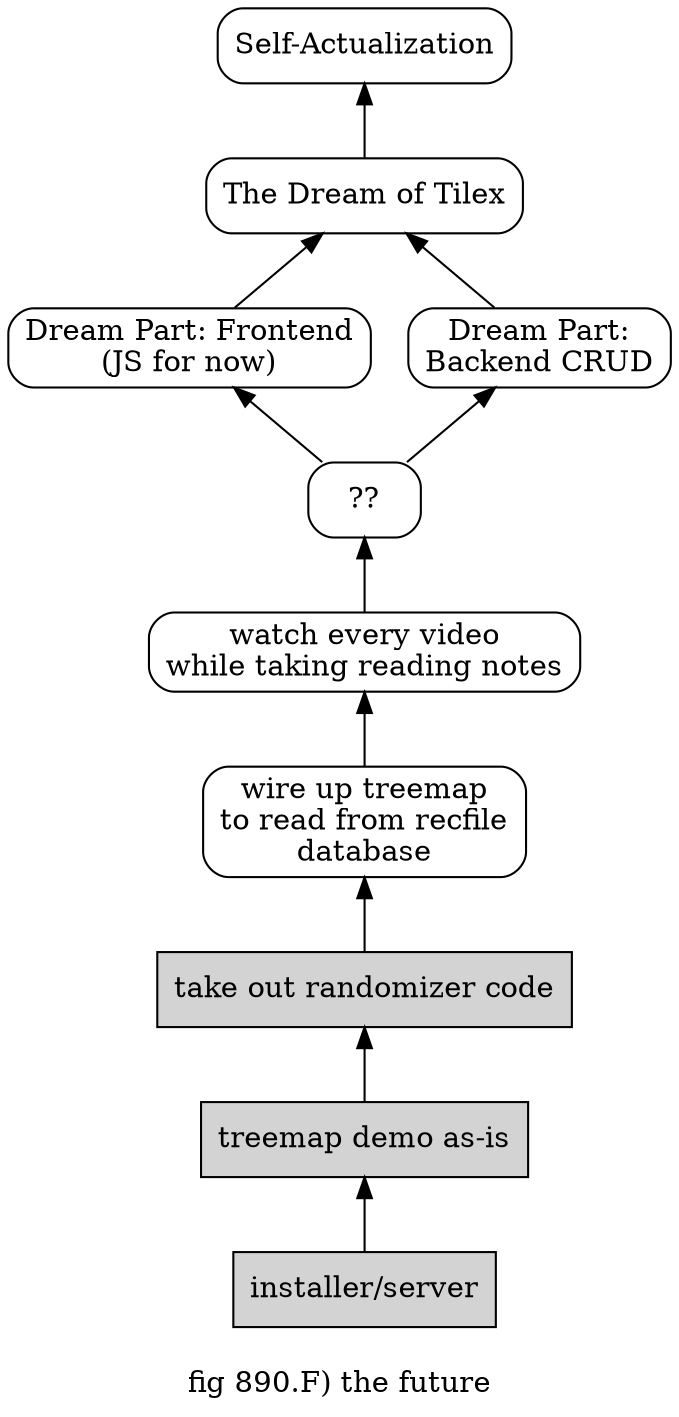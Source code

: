digraph g {
label="\nfig 890.F) the future"
node[shape=rect style=rounded]
rankdir=BT;  /* from bottom to top (vertical) */
item_final[label="Self-Actualization"]
item_goal->item_final

item_goal[label="The Dream of Tilex"]
item_dream_part_frontend->item_goal
item_dream_part_backend->item_goal

item_dream_part_frontend[label="Dream Part: Frontend\n(JS for now)"]
item_question_mark->item_dream_part_frontend

item_dream_part_backend[label="Dream Part:\nBackend CRUD"]
item_question_mark->item_dream_part_backend

item_question_mark[label="??"]
item_videos->item_question_mark

item_videos[label="watch every video\nwhile taking reading notes"]
item_crazy->item_videos  /* forward-declare #here1 to keep it out of group */

item_crazy[label="wire up treemap\nto read from recfile\ndatabase"]
item_proof_of_concept->item_crazy

item_proof_of_concept[label="take out randomizer code" style=filled]
item_demo->item_proof_of_concept

item_demo[label="treemap demo as-is" style=filled]
item_installer->item_demo

item_installer[label="installer/server" style=filled]
}
/*
# #born
*/
